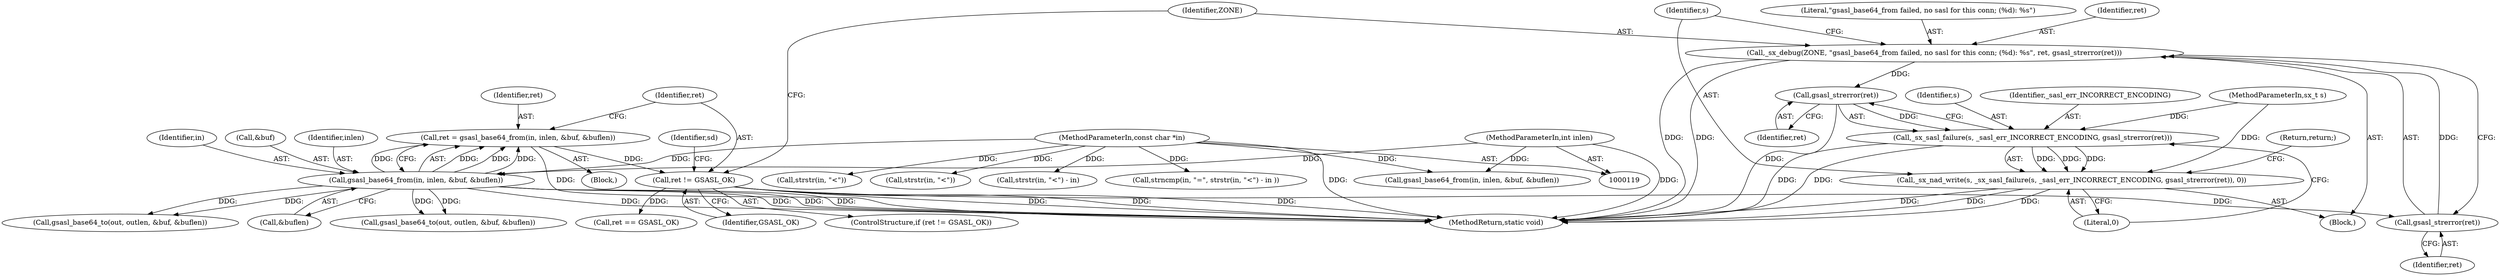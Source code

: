 digraph "0_jabberd2_8416ae54ecefa670534f27a31db71d048b9c7f16_0@API" {
"1000556" [label="(Call,gsasl_strerror(ret))"];
"1000545" [label="(Call,_sx_debug(ZONE, \"gsasl_base64_from failed, no sasl for this conn; (%d): %s\", ret, gsasl_strerror(ret)))"];
"1000549" [label="(Call,gsasl_strerror(ret))"];
"1000541" [label="(Call,ret != GSASL_OK)"];
"1000531" [label="(Call,ret = gsasl_base64_from(in, inlen, &buf, &buflen))"];
"1000533" [label="(Call,gsasl_base64_from(in, inlen, &buf, &buflen))"];
"1000124" [label="(MethodParameterIn,const char *in)"];
"1000125" [label="(MethodParameterIn,int inlen)"];
"1000553" [label="(Call,_sx_sasl_failure(s, _sasl_err_INCORRECT_ENCODING, gsasl_strerror(ret)))"];
"1000551" [label="(Call,_sx_nad_write(s, _sx_sasl_failure(s, _sasl_err_INCORRECT_ENCODING, gsasl_strerror(ret)), 0))"];
"1000546" [label="(Identifier,ZONE)"];
"1000553" [label="(Call,_sx_sasl_failure(s, _sasl_err_INCORRECT_ENCODING, gsasl_strerror(ret)))"];
"1000465" [label="(Call,strstr(in, \"<\"))"];
"1000559" [label="(Return,return;)"];
"1000554" [label="(Identifier,s)"];
"1000548" [label="(Identifier,ret)"];
"1000541" [label="(Call,ret != GSASL_OK)"];
"1000605" [label="(Call,ret == GSASL_OK)"];
"1000124" [label="(MethodParameterIn,const char *in)"];
"1000558" [label="(Literal,0)"];
"1000552" [label="(Identifier,s)"];
"1000530" [label="(Block,)"];
"1000531" [label="(Call,ret = gsasl_base64_from(in, inlen, &buf, &buflen))"];
"1000120" [label="(MethodParameterIn,sx_t s)"];
"1000542" [label="(Identifier,ret)"];
"1000614" [label="(Call,gsasl_base64_to(out, outlen, &buf, &buflen))"];
"1000456" [label="(Call,strstr(in, \"<\"))"];
"1000464" [label="(Call,strstr(in, \"<\") - in)"];
"1000549" [label="(Call,gsasl_strerror(ret))"];
"1000555" [label="(Identifier,_sasl_err_INCORRECT_ENCODING)"];
"1000550" [label="(Identifier,ret)"];
"1000556" [label="(Call,gsasl_strerror(ret))"];
"1000125" [label="(MethodParameterIn,int inlen)"];
"1000535" [label="(Identifier,inlen)"];
"1000538" [label="(Call,&buflen)"];
"1000547" [label="(Literal,\"gsasl_base64_from failed, no sasl for this conn; (%d): %s\")"];
"1000461" [label="(Call,strncmp(in, \"=\", strstr(in, \"<\") - in ))"];
"1000545" [label="(Call,_sx_debug(ZONE, \"gsasl_base64_from failed, no sasl for this conn; (%d): %s\", ret, gsasl_strerror(ret)))"];
"1000534" [label="(Identifier,in)"];
"1000533" [label="(Call,gsasl_base64_from(in, inlen, &buf, &buflen))"];
"1000557" [label="(Identifier,ret)"];
"1000704" [label="(Call,gsasl_base64_to(out, outlen, &buf, &buflen))"];
"1000551" [label="(Call,_sx_nad_write(s, _sx_sasl_failure(s, _sasl_err_INCORRECT_ENCODING, gsasl_strerror(ret)), 0))"];
"1000486" [label="(Call,gsasl_base64_from(in, inlen, &buf, &buflen))"];
"1000805" [label="(MethodReturn,static void)"];
"1000562" [label="(Identifier,sd)"];
"1000536" [label="(Call,&buf)"];
"1000532" [label="(Identifier,ret)"];
"1000544" [label="(Block,)"];
"1000540" [label="(ControlStructure,if (ret != GSASL_OK))"];
"1000543" [label="(Identifier,GSASL_OK)"];
"1000556" -> "1000553"  [label="AST: "];
"1000556" -> "1000557"  [label="CFG: "];
"1000557" -> "1000556"  [label="AST: "];
"1000553" -> "1000556"  [label="CFG: "];
"1000556" -> "1000805"  [label="DDG: "];
"1000556" -> "1000553"  [label="DDG: "];
"1000545" -> "1000556"  [label="DDG: "];
"1000545" -> "1000544"  [label="AST: "];
"1000545" -> "1000549"  [label="CFG: "];
"1000546" -> "1000545"  [label="AST: "];
"1000547" -> "1000545"  [label="AST: "];
"1000548" -> "1000545"  [label="AST: "];
"1000549" -> "1000545"  [label="AST: "];
"1000552" -> "1000545"  [label="CFG: "];
"1000545" -> "1000805"  [label="DDG: "];
"1000545" -> "1000805"  [label="DDG: "];
"1000549" -> "1000545"  [label="DDG: "];
"1000549" -> "1000550"  [label="CFG: "];
"1000550" -> "1000549"  [label="AST: "];
"1000541" -> "1000549"  [label="DDG: "];
"1000541" -> "1000540"  [label="AST: "];
"1000541" -> "1000543"  [label="CFG: "];
"1000542" -> "1000541"  [label="AST: "];
"1000543" -> "1000541"  [label="AST: "];
"1000546" -> "1000541"  [label="CFG: "];
"1000562" -> "1000541"  [label="CFG: "];
"1000541" -> "1000805"  [label="DDG: "];
"1000541" -> "1000805"  [label="DDG: "];
"1000541" -> "1000805"  [label="DDG: "];
"1000531" -> "1000541"  [label="DDG: "];
"1000541" -> "1000605"  [label="DDG: "];
"1000531" -> "1000530"  [label="AST: "];
"1000531" -> "1000533"  [label="CFG: "];
"1000532" -> "1000531"  [label="AST: "];
"1000533" -> "1000531"  [label="AST: "];
"1000542" -> "1000531"  [label="CFG: "];
"1000531" -> "1000805"  [label="DDG: "];
"1000533" -> "1000531"  [label="DDG: "];
"1000533" -> "1000531"  [label="DDG: "];
"1000533" -> "1000531"  [label="DDG: "];
"1000533" -> "1000531"  [label="DDG: "];
"1000533" -> "1000538"  [label="CFG: "];
"1000534" -> "1000533"  [label="AST: "];
"1000535" -> "1000533"  [label="AST: "];
"1000536" -> "1000533"  [label="AST: "];
"1000538" -> "1000533"  [label="AST: "];
"1000533" -> "1000805"  [label="DDG: "];
"1000533" -> "1000805"  [label="DDG: "];
"1000533" -> "1000805"  [label="DDG: "];
"1000533" -> "1000805"  [label="DDG: "];
"1000124" -> "1000533"  [label="DDG: "];
"1000125" -> "1000533"  [label="DDG: "];
"1000533" -> "1000614"  [label="DDG: "];
"1000533" -> "1000614"  [label="DDG: "];
"1000533" -> "1000704"  [label="DDG: "];
"1000533" -> "1000704"  [label="DDG: "];
"1000124" -> "1000119"  [label="AST: "];
"1000124" -> "1000805"  [label="DDG: "];
"1000124" -> "1000456"  [label="DDG: "];
"1000124" -> "1000461"  [label="DDG: "];
"1000124" -> "1000465"  [label="DDG: "];
"1000124" -> "1000464"  [label="DDG: "];
"1000124" -> "1000486"  [label="DDG: "];
"1000125" -> "1000119"  [label="AST: "];
"1000125" -> "1000805"  [label="DDG: "];
"1000125" -> "1000486"  [label="DDG: "];
"1000553" -> "1000551"  [label="AST: "];
"1000554" -> "1000553"  [label="AST: "];
"1000555" -> "1000553"  [label="AST: "];
"1000558" -> "1000553"  [label="CFG: "];
"1000553" -> "1000805"  [label="DDG: "];
"1000553" -> "1000805"  [label="DDG: "];
"1000553" -> "1000551"  [label="DDG: "];
"1000553" -> "1000551"  [label="DDG: "];
"1000553" -> "1000551"  [label="DDG: "];
"1000120" -> "1000553"  [label="DDG: "];
"1000551" -> "1000544"  [label="AST: "];
"1000551" -> "1000558"  [label="CFG: "];
"1000552" -> "1000551"  [label="AST: "];
"1000558" -> "1000551"  [label="AST: "];
"1000559" -> "1000551"  [label="CFG: "];
"1000551" -> "1000805"  [label="DDG: "];
"1000551" -> "1000805"  [label="DDG: "];
"1000551" -> "1000805"  [label="DDG: "];
"1000120" -> "1000551"  [label="DDG: "];
}
